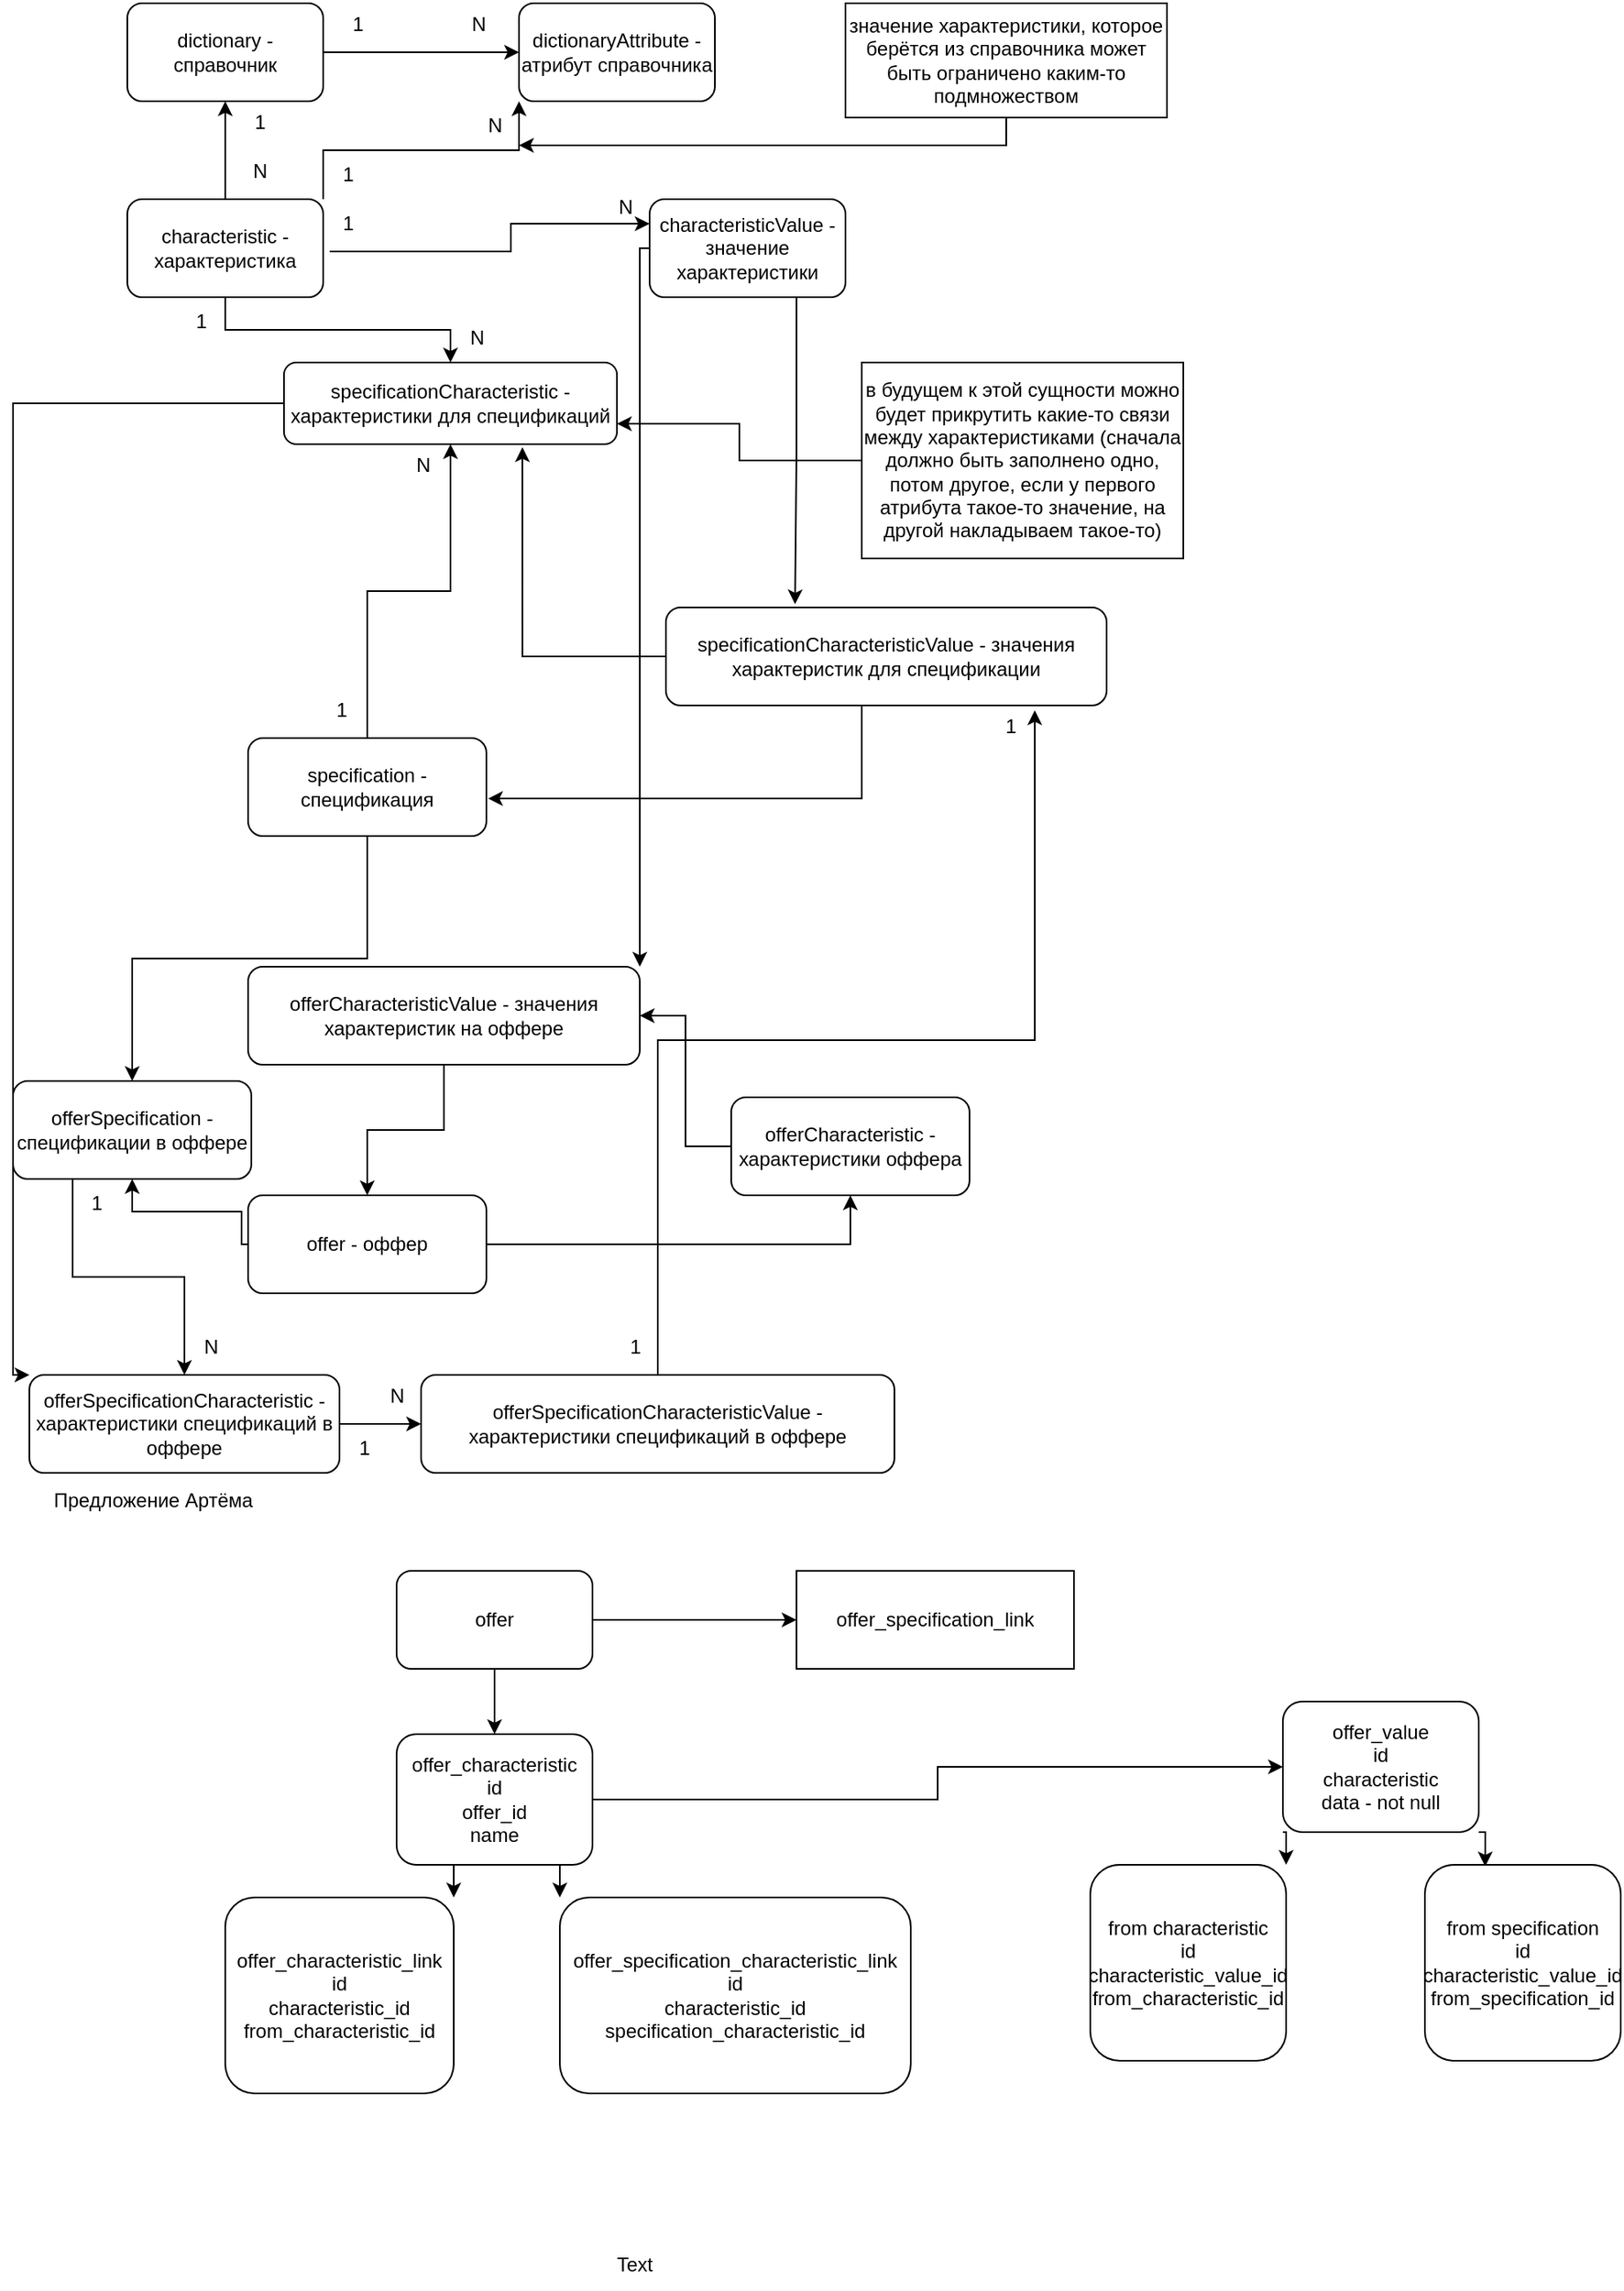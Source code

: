 <mxfile version="21.1.8" type="github">
  <diagram name="Страница 1" id="YJLMXGC9RKxdqZWy0-nV">
    <mxGraphModel dx="1382" dy="766" grid="1" gridSize="10" guides="1" tooltips="1" connect="1" arrows="1" fold="1" page="1" pageScale="1" pageWidth="827" pageHeight="1169" math="0" shadow="0">
      <root>
        <mxCell id="0" />
        <mxCell id="1" parent="0" />
        <mxCell id="nV9obIRWw4WcJ2N8NDT8-4" style="edgeStyle=orthogonalEdgeStyle;rounded=0;orthogonalLoop=1;jettySize=auto;html=1;exitX=1;exitY=0.5;exitDx=0;exitDy=0;entryX=0;entryY=0.5;entryDx=0;entryDy=0;" parent="1" source="nV9obIRWw4WcJ2N8NDT8-1" target="nV9obIRWw4WcJ2N8NDT8-2" edge="1">
          <mxGeometry relative="1" as="geometry" />
        </mxCell>
        <mxCell id="nV9obIRWw4WcJ2N8NDT8-1" value="dictionary - справочник" style="rounded=1;whiteSpace=wrap;html=1;" parent="1" vertex="1">
          <mxGeometry x="80" y="40" width="120" height="60" as="geometry" />
        </mxCell>
        <mxCell id="nV9obIRWw4WcJ2N8NDT8-2" value="&lt;div&gt;dictionaryAttribute - атрибут справочника&lt;/div&gt;" style="rounded=1;whiteSpace=wrap;html=1;" parent="1" vertex="1">
          <mxGeometry x="320" y="40" width="120" height="60" as="geometry" />
        </mxCell>
        <mxCell id="nV9obIRWw4WcJ2N8NDT8-11" style="edgeStyle=orthogonalEdgeStyle;rounded=0;orthogonalLoop=1;jettySize=auto;html=1;entryX=0.5;entryY=1;entryDx=0;entryDy=0;" parent="1" source="nV9obIRWw4WcJ2N8NDT8-3" target="nV9obIRWw4WcJ2N8NDT8-1" edge="1">
          <mxGeometry relative="1" as="geometry" />
        </mxCell>
        <mxCell id="nV9obIRWw4WcJ2N8NDT8-14" style="edgeStyle=orthogonalEdgeStyle;rounded=0;orthogonalLoop=1;jettySize=auto;html=1;exitX=1;exitY=0;exitDx=0;exitDy=0;entryX=0;entryY=1;entryDx=0;entryDy=0;" parent="1" source="nV9obIRWw4WcJ2N8NDT8-3" target="nV9obIRWw4WcJ2N8NDT8-2" edge="1">
          <mxGeometry relative="1" as="geometry" />
        </mxCell>
        <mxCell id="YNOQAabGNsyVpoVTz2kf-4" style="edgeStyle=orthogonalEdgeStyle;rounded=0;orthogonalLoop=1;jettySize=auto;html=1;exitX=0.5;exitY=1;exitDx=0;exitDy=0;entryX=0.5;entryY=0;entryDx=0;entryDy=0;" parent="1" source="nV9obIRWw4WcJ2N8NDT8-3" target="nV9obIRWw4WcJ2N8NDT8-29" edge="1">
          <mxGeometry relative="1" as="geometry" />
        </mxCell>
        <mxCell id="nV9obIRWw4WcJ2N8NDT8-3" value="&lt;div&gt;characteristic - характеристика&lt;/div&gt;" style="rounded=1;whiteSpace=wrap;html=1;" parent="1" vertex="1">
          <mxGeometry x="80" y="160" width="120" height="60" as="geometry" />
        </mxCell>
        <mxCell id="nV9obIRWw4WcJ2N8NDT8-5" value="1" style="text;html=1;align=center;verticalAlign=middle;resizable=0;points=[];autosize=1;strokeColor=none;fillColor=none;" parent="1" vertex="1">
          <mxGeometry x="206" y="38" width="30" height="30" as="geometry" />
        </mxCell>
        <mxCell id="nV9obIRWw4WcJ2N8NDT8-6" value="N" style="text;html=1;align=center;verticalAlign=middle;resizable=0;points=[];autosize=1;strokeColor=none;fillColor=none;" parent="1" vertex="1">
          <mxGeometry x="280" y="38" width="30" height="30" as="geometry" />
        </mxCell>
        <mxCell id="T3WXX5QbxzU04eu_fvuh-2" style="edgeStyle=orthogonalEdgeStyle;rounded=0;orthogonalLoop=1;jettySize=auto;html=1;exitX=0.75;exitY=1;exitDx=0;exitDy=0;entryX=0.293;entryY=-0.033;entryDx=0;entryDy=0;entryPerimeter=0;" parent="1" source="nV9obIRWw4WcJ2N8NDT8-7" target="T3WXX5QbxzU04eu_fvuh-1" edge="1">
          <mxGeometry relative="1" as="geometry">
            <mxPoint x="490" y="400" as="targetPoint" />
          </mxGeometry>
        </mxCell>
        <mxCell id="T3WXX5QbxzU04eu_fvuh-24" style="edgeStyle=orthogonalEdgeStyle;rounded=0;orthogonalLoop=1;jettySize=auto;html=1;entryX=1;entryY=0;entryDx=0;entryDy=0;" parent="1" source="nV9obIRWw4WcJ2N8NDT8-7" target="T3WXX5QbxzU04eu_fvuh-21" edge="1">
          <mxGeometry relative="1" as="geometry">
            <Array as="points">
              <mxPoint x="394" y="190" />
            </Array>
          </mxGeometry>
        </mxCell>
        <mxCell id="nV9obIRWw4WcJ2N8NDT8-7" value="characteristicValue - значение характеристики" style="rounded=1;whiteSpace=wrap;html=1;" parent="1" vertex="1">
          <mxGeometry x="400" y="160" width="120" height="60" as="geometry" />
        </mxCell>
        <mxCell id="lWliL8JiLnwm0pALyLZi-2" style="edgeStyle=orthogonalEdgeStyle;rounded=0;orthogonalLoop=1;jettySize=auto;html=1;entryX=0;entryY=0.25;entryDx=0;entryDy=0;exitX=0.133;exitY=1.067;exitDx=0;exitDy=0;exitPerimeter=0;" parent="1" source="nV9obIRWw4WcJ2N8NDT8-9" target="nV9obIRWw4WcJ2N8NDT8-7" edge="1">
          <mxGeometry relative="1" as="geometry" />
        </mxCell>
        <mxCell id="nV9obIRWw4WcJ2N8NDT8-9" value="1" style="text;html=1;align=center;verticalAlign=middle;resizable=0;points=[];autosize=1;strokeColor=none;fillColor=none;" parent="1" vertex="1">
          <mxGeometry x="200" y="160" width="30" height="30" as="geometry" />
        </mxCell>
        <mxCell id="nV9obIRWw4WcJ2N8NDT8-10" value="&lt;div&gt;N&lt;/div&gt;" style="text;html=1;align=center;verticalAlign=middle;resizable=0;points=[];autosize=1;strokeColor=none;fillColor=none;" parent="1" vertex="1">
          <mxGeometry x="370" y="150" width="30" height="30" as="geometry" />
        </mxCell>
        <mxCell id="nV9obIRWw4WcJ2N8NDT8-12" value="N" style="text;html=1;align=center;verticalAlign=middle;resizable=0;points=[];autosize=1;strokeColor=none;fillColor=none;" parent="1" vertex="1">
          <mxGeometry x="146" y="128" width="30" height="30" as="geometry" />
        </mxCell>
        <mxCell id="nV9obIRWw4WcJ2N8NDT8-13" value="1" style="text;html=1;align=center;verticalAlign=middle;resizable=0;points=[];autosize=1;strokeColor=none;fillColor=none;" parent="1" vertex="1">
          <mxGeometry x="146" y="98" width="30" height="30" as="geometry" />
        </mxCell>
        <mxCell id="nV9obIRWw4WcJ2N8NDT8-15" value="1" style="text;html=1;align=center;verticalAlign=middle;resizable=0;points=[];autosize=1;strokeColor=none;fillColor=none;" parent="1" vertex="1">
          <mxGeometry x="200" y="130" width="30" height="30" as="geometry" />
        </mxCell>
        <mxCell id="nV9obIRWw4WcJ2N8NDT8-16" value="N" style="text;html=1;align=center;verticalAlign=middle;resizable=0;points=[];autosize=1;strokeColor=none;fillColor=none;" parent="1" vertex="1">
          <mxGeometry x="290" y="100" width="30" height="30" as="geometry" />
        </mxCell>
        <mxCell id="nV9obIRWw4WcJ2N8NDT8-24" style="edgeStyle=orthogonalEdgeStyle;rounded=0;orthogonalLoop=1;jettySize=auto;html=1;entryX=1;entryY=0.9;entryDx=0;entryDy=0;entryPerimeter=0;" parent="1" source="nV9obIRWw4WcJ2N8NDT8-23" target="nV9obIRWw4WcJ2N8NDT8-16" edge="1">
          <mxGeometry relative="1" as="geometry">
            <Array as="points">
              <mxPoint x="619" y="127" />
            </Array>
          </mxGeometry>
        </mxCell>
        <mxCell id="nV9obIRWw4WcJ2N8NDT8-23" value="значение характеристики, которое берётся из справочника может быть ограничено каким-то подмножеством" style="rounded=0;whiteSpace=wrap;html=1;" parent="1" vertex="1">
          <mxGeometry x="520" y="40" width="197" height="70" as="geometry" />
        </mxCell>
        <mxCell id="5sVcobBxWho8-_Hs1tNs-8" style="edgeStyle=orthogonalEdgeStyle;rounded=0;orthogonalLoop=1;jettySize=auto;html=1;" parent="1" source="nV9obIRWw4WcJ2N8NDT8-29" target="5sVcobBxWho8-_Hs1tNs-7" edge="1">
          <mxGeometry relative="1" as="geometry">
            <Array as="points">
              <mxPoint x="10" y="285" />
              <mxPoint x="10" y="880" />
            </Array>
          </mxGeometry>
        </mxCell>
        <mxCell id="nV9obIRWw4WcJ2N8NDT8-29" value="&lt;div&gt;specificationCharacteristic - характеристики для спецификаций&lt;br&gt;&lt;/div&gt;" style="rounded=1;whiteSpace=wrap;html=1;" parent="1" vertex="1">
          <mxGeometry x="176" y="260" width="204" height="50" as="geometry" />
        </mxCell>
        <mxCell id="YNOQAabGNsyVpoVTz2kf-5" value="1" style="text;html=1;align=center;verticalAlign=middle;resizable=0;points=[];autosize=1;strokeColor=none;fillColor=none;" parent="1" vertex="1">
          <mxGeometry x="110" y="220" width="30" height="30" as="geometry" />
        </mxCell>
        <mxCell id="YNOQAabGNsyVpoVTz2kf-6" value="N" style="text;html=1;align=center;verticalAlign=middle;resizable=0;points=[];autosize=1;strokeColor=none;fillColor=none;" parent="1" vertex="1">
          <mxGeometry x="279" y="230" width="30" height="30" as="geometry" />
        </mxCell>
        <mxCell id="T3WXX5QbxzU04eu_fvuh-27" style="edgeStyle=orthogonalEdgeStyle;rounded=0;orthogonalLoop=1;jettySize=auto;html=1;exitX=0.5;exitY=1;exitDx=0;exitDy=0;entryX=0.5;entryY=0;entryDx=0;entryDy=0;" parent="1" source="YNOQAabGNsyVpoVTz2kf-11" target="T3WXX5QbxzU04eu_fvuh-26" edge="1">
          <mxGeometry relative="1" as="geometry" />
        </mxCell>
        <mxCell id="5sVcobBxWho8-_Hs1tNs-1" style="edgeStyle=orthogonalEdgeStyle;rounded=0;orthogonalLoop=1;jettySize=auto;html=1;entryX=0.5;entryY=1;entryDx=0;entryDy=0;" parent="1" source="YNOQAabGNsyVpoVTz2kf-11" target="nV9obIRWw4WcJ2N8NDT8-29" edge="1">
          <mxGeometry relative="1" as="geometry" />
        </mxCell>
        <mxCell id="YNOQAabGNsyVpoVTz2kf-11" value="&lt;div&gt;specification - спецификация&lt;br&gt;&lt;/div&gt;" style="rounded=1;whiteSpace=wrap;html=1;" parent="1" vertex="1">
          <mxGeometry x="154" y="490" width="146" height="60" as="geometry" />
        </mxCell>
        <mxCell id="YNOQAabGNsyVpoVTz2kf-20" style="edgeStyle=orthogonalEdgeStyle;rounded=0;orthogonalLoop=1;jettySize=auto;html=1;entryX=1;entryY=0.75;entryDx=0;entryDy=0;" parent="1" source="YNOQAabGNsyVpoVTz2kf-19" target="nV9obIRWw4WcJ2N8NDT8-29" edge="1">
          <mxGeometry relative="1" as="geometry" />
        </mxCell>
        <mxCell id="YNOQAabGNsyVpoVTz2kf-19" value="в будущем к этой сущности можно будет прикрутить какие-то связи между характеристиками (сначала должно быть заполнено одно, потом другое, если у первого атрибута такое-то значение, на другой накладываем такое-то)" style="rounded=0;whiteSpace=wrap;html=1;" parent="1" vertex="1">
          <mxGeometry x="530" y="260" width="197" height="120" as="geometry" />
        </mxCell>
        <mxCell id="T3WXX5QbxzU04eu_fvuh-5" style="edgeStyle=orthogonalEdgeStyle;rounded=0;orthogonalLoop=1;jettySize=auto;html=1;exitX=0;exitY=0.5;exitDx=0;exitDy=0;entryX=0.716;entryY=1.038;entryDx=0;entryDy=0;entryPerimeter=0;" parent="1" source="T3WXX5QbxzU04eu_fvuh-1" target="nV9obIRWw4WcJ2N8NDT8-29" edge="1">
          <mxGeometry relative="1" as="geometry" />
        </mxCell>
        <mxCell id="lWliL8JiLnwm0pALyLZi-1" style="edgeStyle=orthogonalEdgeStyle;rounded=0;orthogonalLoop=1;jettySize=auto;html=1;entryX=1.007;entryY=0.617;entryDx=0;entryDy=0;entryPerimeter=0;" parent="1" source="T3WXX5QbxzU04eu_fvuh-1" target="YNOQAabGNsyVpoVTz2kf-11" edge="1">
          <mxGeometry relative="1" as="geometry">
            <Array as="points">
              <mxPoint x="530" y="527" />
            </Array>
          </mxGeometry>
        </mxCell>
        <mxCell id="T3WXX5QbxzU04eu_fvuh-1" value="&lt;div&gt;specificationCharacteristicValue - значения характеристик для спецификации&lt;br&gt;&lt;/div&gt;" style="rounded=1;whiteSpace=wrap;html=1;" parent="1" vertex="1">
          <mxGeometry x="410" y="410" width="270" height="60" as="geometry" />
        </mxCell>
        <mxCell id="T3WXX5QbxzU04eu_fvuh-28" style="edgeStyle=orthogonalEdgeStyle;rounded=0;orthogonalLoop=1;jettySize=auto;html=1;entryX=0.5;entryY=1;entryDx=0;entryDy=0;" parent="1" source="T3WXX5QbxzU04eu_fvuh-9" target="T3WXX5QbxzU04eu_fvuh-26" edge="1">
          <mxGeometry relative="1" as="geometry">
            <Array as="points">
              <mxPoint x="150" y="800" />
              <mxPoint x="150" y="780" />
              <mxPoint x="83" y="780" />
            </Array>
          </mxGeometry>
        </mxCell>
        <mxCell id="yI7ebcBqDEaBk3-1Iv0P-3" style="edgeStyle=orthogonalEdgeStyle;rounded=0;orthogonalLoop=1;jettySize=auto;html=1;entryX=0.5;entryY=1;entryDx=0;entryDy=0;" parent="1" source="T3WXX5QbxzU04eu_fvuh-9" target="yI7ebcBqDEaBk3-1Iv0P-1" edge="1">
          <mxGeometry relative="1" as="geometry" />
        </mxCell>
        <mxCell id="T3WXX5QbxzU04eu_fvuh-9" value="&lt;div&gt;offer - оффер&lt;br&gt;&lt;/div&gt;" style="rounded=1;whiteSpace=wrap;html=1;" parent="1" vertex="1">
          <mxGeometry x="154" y="770" width="146" height="60" as="geometry" />
        </mxCell>
        <mxCell id="T3WXX5QbxzU04eu_fvuh-25" style="edgeStyle=orthogonalEdgeStyle;rounded=0;orthogonalLoop=1;jettySize=auto;html=1;" parent="1" source="T3WXX5QbxzU04eu_fvuh-21" target="T3WXX5QbxzU04eu_fvuh-9" edge="1">
          <mxGeometry relative="1" as="geometry" />
        </mxCell>
        <mxCell id="T3WXX5QbxzU04eu_fvuh-21" value="&lt;div&gt;offerCharacteristicValue - значения характеристик на оффере&lt;br&gt;&lt;/div&gt;" style="rounded=1;whiteSpace=wrap;html=1;" parent="1" vertex="1">
          <mxGeometry x="154" y="630" width="240" height="60" as="geometry" />
        </mxCell>
        <mxCell id="yI7ebcBqDEaBk3-1Iv0P-7" style="edgeStyle=orthogonalEdgeStyle;rounded=0;orthogonalLoop=1;jettySize=auto;html=1;exitX=0.25;exitY=1;exitDx=0;exitDy=0;entryX=0.5;entryY=0;entryDx=0;entryDy=0;" parent="1" source="T3WXX5QbxzU04eu_fvuh-26" target="5sVcobBxWho8-_Hs1tNs-7" edge="1">
          <mxGeometry relative="1" as="geometry" />
        </mxCell>
        <mxCell id="T3WXX5QbxzU04eu_fvuh-26" value="&lt;div&gt;offerSpecification - спецификации в оффере&lt;br&gt;&lt;/div&gt;" style="rounded=1;whiteSpace=wrap;html=1;" parent="1" vertex="1">
          <mxGeometry x="10" y="700" width="146" height="60" as="geometry" />
        </mxCell>
        <mxCell id="5sVcobBxWho8-_Hs1tNs-2" value="1" style="text;html=1;align=center;verticalAlign=middle;resizable=0;points=[];autosize=1;strokeColor=none;fillColor=none;" parent="1" vertex="1">
          <mxGeometry x="196" y="458" width="30" height="30" as="geometry" />
        </mxCell>
        <mxCell id="5sVcobBxWho8-_Hs1tNs-3" value="N" style="text;html=1;align=center;verticalAlign=middle;resizable=0;points=[];autosize=1;strokeColor=none;fillColor=none;" parent="1" vertex="1">
          <mxGeometry x="246" y="308" width="30" height="30" as="geometry" />
        </mxCell>
        <mxCell id="5sVcobBxWho8-_Hs1tNs-10" style="edgeStyle=orthogonalEdgeStyle;rounded=0;orthogonalLoop=1;jettySize=auto;html=1;exitX=1;exitY=0.5;exitDx=0;exitDy=0;entryX=0;entryY=0.5;entryDx=0;entryDy=0;" parent="1" source="5sVcobBxWho8-_Hs1tNs-7" target="5sVcobBxWho8-_Hs1tNs-9" edge="1">
          <mxGeometry relative="1" as="geometry" />
        </mxCell>
        <mxCell id="5sVcobBxWho8-_Hs1tNs-7" value="&lt;div&gt;offerSpecificationCharacteristic - характеристики спецификаций в оффере&lt;br&gt;&lt;/div&gt;" style="rounded=1;whiteSpace=wrap;html=1;" parent="1" vertex="1">
          <mxGeometry x="20" y="880" width="190" height="60" as="geometry" />
        </mxCell>
        <mxCell id="yI7ebcBqDEaBk3-1Iv0P-4" style="edgeStyle=orthogonalEdgeStyle;rounded=0;orthogonalLoop=1;jettySize=auto;html=1;entryX=0.837;entryY=1.05;entryDx=0;entryDy=0;entryPerimeter=0;" parent="1" source="5sVcobBxWho8-_Hs1tNs-9" target="T3WXX5QbxzU04eu_fvuh-1" edge="1">
          <mxGeometry relative="1" as="geometry" />
        </mxCell>
        <mxCell id="5sVcobBxWho8-_Hs1tNs-9" value="&lt;div&gt;offerSpecificationCharacteristicValue - характеристики спецификаций в оффере&lt;br&gt;&lt;/div&gt;" style="rounded=1;whiteSpace=wrap;html=1;" parent="1" vertex="1">
          <mxGeometry x="260" y="880" width="290" height="60" as="geometry" />
        </mxCell>
        <mxCell id="5sVcobBxWho8-_Hs1tNs-11" value="1" style="text;html=1;align=center;verticalAlign=middle;resizable=0;points=[];autosize=1;strokeColor=none;fillColor=none;" parent="1" vertex="1">
          <mxGeometry x="210" y="910" width="30" height="30" as="geometry" />
        </mxCell>
        <mxCell id="5sVcobBxWho8-_Hs1tNs-12" value="N" style="text;html=1;align=center;verticalAlign=middle;resizable=0;points=[];autosize=1;strokeColor=none;fillColor=none;" parent="1" vertex="1">
          <mxGeometry x="230" y="878" width="30" height="30" as="geometry" />
        </mxCell>
        <mxCell id="yI7ebcBqDEaBk3-1Iv0P-2" style="edgeStyle=orthogonalEdgeStyle;rounded=0;orthogonalLoop=1;jettySize=auto;html=1;entryX=1;entryY=0.5;entryDx=0;entryDy=0;" parent="1" source="yI7ebcBqDEaBk3-1Iv0P-1" target="T3WXX5QbxzU04eu_fvuh-21" edge="1">
          <mxGeometry relative="1" as="geometry" />
        </mxCell>
        <mxCell id="yI7ebcBqDEaBk3-1Iv0P-1" value="&lt;div&gt;offerCharacteristic - характеристики оффера&lt;br&gt;&lt;/div&gt;" style="rounded=1;whiteSpace=wrap;html=1;" parent="1" vertex="1">
          <mxGeometry x="450" y="710" width="146" height="60" as="geometry" />
        </mxCell>
        <mxCell id="yI7ebcBqDEaBk3-1Iv0P-5" value="1" style="text;html=1;align=center;verticalAlign=middle;resizable=0;points=[];autosize=1;strokeColor=none;fillColor=none;" parent="1" vertex="1">
          <mxGeometry x="376" y="848" width="30" height="30" as="geometry" />
        </mxCell>
        <mxCell id="yI7ebcBqDEaBk3-1Iv0P-6" value="1" style="text;html=1;align=center;verticalAlign=middle;resizable=0;points=[];autosize=1;strokeColor=none;fillColor=none;" parent="1" vertex="1">
          <mxGeometry x="606" y="468" width="30" height="30" as="geometry" />
        </mxCell>
        <mxCell id="yI7ebcBqDEaBk3-1Iv0P-8" value="1" style="text;html=1;align=center;verticalAlign=middle;resizable=0;points=[];autosize=1;strokeColor=none;fillColor=none;" parent="1" vertex="1">
          <mxGeometry x="46" y="760" width="30" height="30" as="geometry" />
        </mxCell>
        <mxCell id="yI7ebcBqDEaBk3-1Iv0P-9" value="N" style="text;html=1;align=center;verticalAlign=middle;resizable=0;points=[];autosize=1;strokeColor=none;fillColor=none;" parent="1" vertex="1">
          <mxGeometry x="116" y="848" width="30" height="30" as="geometry" />
        </mxCell>
        <mxCell id="9wjh-OF-F48EMqbNMAIN-5" style="edgeStyle=orthogonalEdgeStyle;rounded=0;orthogonalLoop=1;jettySize=auto;html=1;exitX=0.5;exitY=1;exitDx=0;exitDy=0;entryX=0.5;entryY=0;entryDx=0;entryDy=0;" edge="1" parent="1" source="9wjh-OF-F48EMqbNMAIN-1" target="9wjh-OF-F48EMqbNMAIN-2">
          <mxGeometry relative="1" as="geometry" />
        </mxCell>
        <mxCell id="9wjh-OF-F48EMqbNMAIN-38" style="edgeStyle=orthogonalEdgeStyle;rounded=0;orthogonalLoop=1;jettySize=auto;html=1;exitX=1;exitY=0.5;exitDx=0;exitDy=0;entryX=0;entryY=0.5;entryDx=0;entryDy=0;" edge="1" parent="1" source="9wjh-OF-F48EMqbNMAIN-1" target="9wjh-OF-F48EMqbNMAIN-37">
          <mxGeometry relative="1" as="geometry" />
        </mxCell>
        <mxCell id="9wjh-OF-F48EMqbNMAIN-1" value="offer" style="rounded=1;whiteSpace=wrap;html=1;" vertex="1" parent="1">
          <mxGeometry x="245" y="1000" width="120" height="60" as="geometry" />
        </mxCell>
        <mxCell id="9wjh-OF-F48EMqbNMAIN-6" style="edgeStyle=orthogonalEdgeStyle;rounded=0;orthogonalLoop=1;jettySize=auto;html=1;exitX=0.25;exitY=1;exitDx=0;exitDy=0;entryX=1;entryY=0;entryDx=0;entryDy=0;" edge="1" parent="1" source="9wjh-OF-F48EMqbNMAIN-2" target="9wjh-OF-F48EMqbNMAIN-3">
          <mxGeometry relative="1" as="geometry" />
        </mxCell>
        <mxCell id="9wjh-OF-F48EMqbNMAIN-7" style="edgeStyle=orthogonalEdgeStyle;rounded=0;orthogonalLoop=1;jettySize=auto;html=1;exitX=0.75;exitY=1;exitDx=0;exitDy=0;entryX=0;entryY=0;entryDx=0;entryDy=0;" edge="1" parent="1" source="9wjh-OF-F48EMqbNMAIN-2" target="9wjh-OF-F48EMqbNMAIN-4">
          <mxGeometry relative="1" as="geometry" />
        </mxCell>
        <mxCell id="9wjh-OF-F48EMqbNMAIN-36" style="edgeStyle=orthogonalEdgeStyle;rounded=0;orthogonalLoop=1;jettySize=auto;html=1;entryX=0;entryY=0.5;entryDx=0;entryDy=0;" edge="1" parent="1" source="9wjh-OF-F48EMqbNMAIN-2" target="9wjh-OF-F48EMqbNMAIN-27">
          <mxGeometry relative="1" as="geometry" />
        </mxCell>
        <mxCell id="9wjh-OF-F48EMqbNMAIN-2" value="&lt;div&gt;offer_characteristic&lt;/div&gt;&lt;div&gt;id&lt;br&gt;&lt;/div&gt;&lt;div&gt;offer_id&lt;/div&gt;&lt;div&gt;name&lt;br&gt;&lt;/div&gt;" style="rounded=1;whiteSpace=wrap;html=1;" vertex="1" parent="1">
          <mxGeometry x="245" y="1100" width="120" height="80" as="geometry" />
        </mxCell>
        <mxCell id="9wjh-OF-F48EMqbNMAIN-3" value="&lt;div&gt;offer_characteristic_link&lt;/div&gt;&lt;div&gt;id&lt;/div&gt;&lt;div&gt;characteristic_id&lt;/div&gt;&lt;div&gt;from_characteristic_id&lt;/div&gt;" style="rounded=1;whiteSpace=wrap;html=1;" vertex="1" parent="1">
          <mxGeometry x="140" y="1200" width="140" height="120" as="geometry" />
        </mxCell>
        <mxCell id="9wjh-OF-F48EMqbNMAIN-4" value="&lt;div&gt;offer_specification_characteristic_link&lt;div&gt;id&lt;/div&gt;&lt;div&gt;characteristic_id&lt;/div&gt;&lt;div&gt;specification_characteristic_id&lt;/div&gt;&lt;/div&gt;" style="rounded=1;whiteSpace=wrap;html=1;" vertex="1" parent="1">
          <mxGeometry x="345" y="1200" width="215" height="120" as="geometry" />
        </mxCell>
        <mxCell id="9wjh-OF-F48EMqbNMAIN-9" value="Предложение Артёма" style="text;html=1;strokeColor=none;fillColor=none;spacing=5;spacingTop=-20;whiteSpace=wrap;overflow=hidden;rounded=0;" vertex="1" parent="1">
          <mxGeometry x="30" y="960" width="190" height="120" as="geometry" />
        </mxCell>
        <mxCell id="9wjh-OF-F48EMqbNMAIN-30" style="edgeStyle=orthogonalEdgeStyle;rounded=0;orthogonalLoop=1;jettySize=auto;html=1;exitX=0;exitY=1;exitDx=0;exitDy=0;entryX=1;entryY=0;entryDx=0;entryDy=0;" edge="1" parent="1" source="9wjh-OF-F48EMqbNMAIN-27" target="9wjh-OF-F48EMqbNMAIN-28">
          <mxGeometry relative="1" as="geometry" />
        </mxCell>
        <mxCell id="9wjh-OF-F48EMqbNMAIN-31" style="edgeStyle=orthogonalEdgeStyle;rounded=0;orthogonalLoop=1;jettySize=auto;html=1;exitX=1;exitY=1;exitDx=0;exitDy=0;entryX=0.308;entryY=0.008;entryDx=0;entryDy=0;entryPerimeter=0;" edge="1" parent="1" source="9wjh-OF-F48EMqbNMAIN-27" target="9wjh-OF-F48EMqbNMAIN-29">
          <mxGeometry relative="1" as="geometry" />
        </mxCell>
        <mxCell id="9wjh-OF-F48EMqbNMAIN-27" value="&lt;div&gt;offer_value&lt;/div&gt;&lt;div&gt;id&lt;br&gt;&lt;/div&gt;&lt;div&gt;characteristic&lt;/div&gt;&lt;div&gt;data - not null&lt;br&gt;&lt;/div&gt;" style="rounded=1;whiteSpace=wrap;html=1;" vertex="1" parent="1">
          <mxGeometry x="788" y="1080" width="120" height="80" as="geometry" />
        </mxCell>
        <mxCell id="9wjh-OF-F48EMqbNMAIN-28" value="&lt;div&gt;from characteristic&lt;/div&gt;&lt;div&gt;id&lt;/div&gt;&lt;div&gt;characteristic_value_id&lt;/div&gt;&lt;div&gt;from_characteristic_id&lt;/div&gt;" style="rounded=1;whiteSpace=wrap;html=1;" vertex="1" parent="1">
          <mxGeometry x="670" y="1180" width="120" height="120" as="geometry" />
        </mxCell>
        <mxCell id="9wjh-OF-F48EMqbNMAIN-29" value="&lt;div&gt;from specification&lt;div&gt;id&lt;/div&gt;&lt;div&gt;characteristic_value_id&lt;/div&gt;&lt;div&gt;from_specification_id&lt;/div&gt;&lt;/div&gt;" style="rounded=1;whiteSpace=wrap;html=1;" vertex="1" parent="1">
          <mxGeometry x="875" y="1180" width="120" height="120" as="geometry" />
        </mxCell>
        <mxCell id="9wjh-OF-F48EMqbNMAIN-32" value="Text" style="text;html=1;strokeColor=none;fillColor=none;align=center;verticalAlign=middle;whiteSpace=wrap;rounded=0;" vertex="1" parent="1">
          <mxGeometry x="361" y="1410" width="60" height="30" as="geometry" />
        </mxCell>
        <mxCell id="9wjh-OF-F48EMqbNMAIN-37" value="offer_specification_link" style="rounded=0;whiteSpace=wrap;html=1;" vertex="1" parent="1">
          <mxGeometry x="490" y="1000" width="170" height="60" as="geometry" />
        </mxCell>
      </root>
    </mxGraphModel>
  </diagram>
</mxfile>
